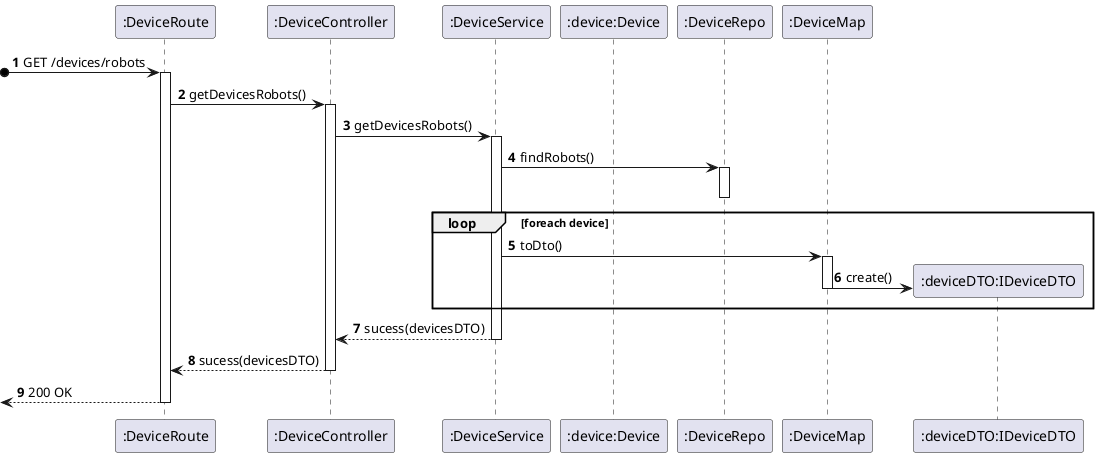 @startuml process-view
autonumber
participant ROUTE as ":DeviceRoute"
participant CTRL as ":DeviceController"
participant SRV as ":DeviceService"
participant BUILD as ":device:Device"
participant REPO as ":DeviceRepo"
participant MAP as ":DeviceMap"
participant DTO as ":deviceDTO:IDeviceDTO"

?o-> ROUTE : GET /devices/robots
activate ROUTE

ROUTE -> CTRL : getDevicesRobots()
activate CTRL
CTRL -> SRV : getDevicesRobots()
activate SRV
SRV-> REPO : findRobots()
activate REPO
deactivate REPO
  loop foreach device
    SRV -> MAP : toDto()
    activate MAP
    MAP -> DTO** : create()
    deactivate MAP
  end
SRV --> CTRL : sucess(devicesDTO)
deactivate SRV
CTRL --> ROUTE : sucess(devicesDTO)
deactivate CTRL
<-- ROUTE : 200 OK
deactivate ROUTE

@enduml
